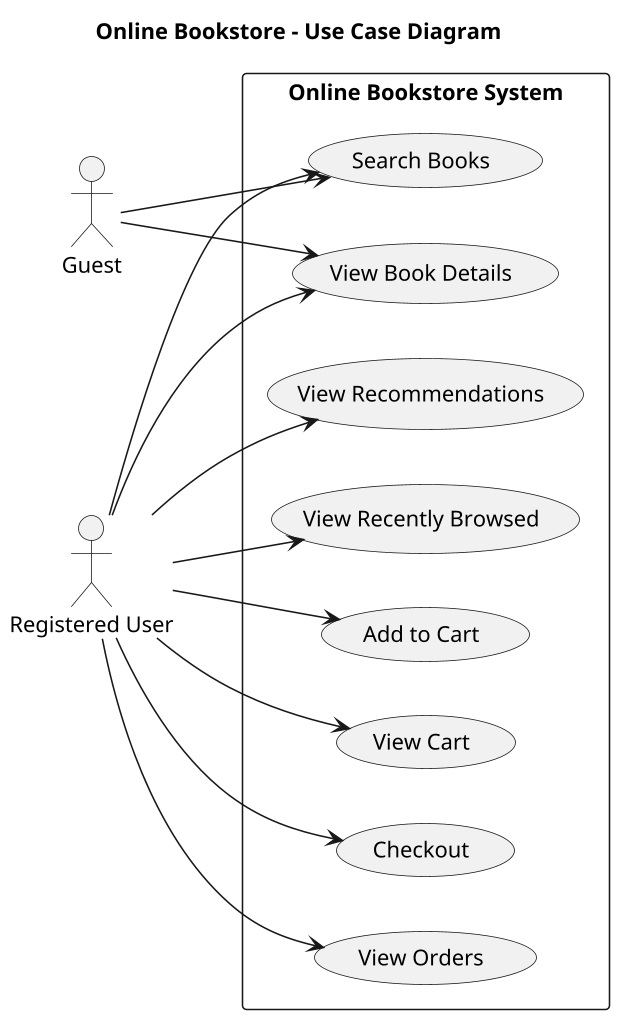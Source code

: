 @startuml
' ---------- Use Case Diagram for Online Bookstore ----------
left to right direction
skinparam shadowing false
skinparam dpi 150

title Online Bookstore - Use Case Diagram

actor "Guest" as Guest
actor "Registered User" as User

rectangle "Online Bookstore System" {
  usecase "Search Books" as UC_Search
  usecase "View Book Details" as UC_Details
  usecase "Add to Cart" as UC_Add
  usecase "View Cart" as UC_ViewCart
  usecase "Checkout" as UC_Checkout
  usecase "View Orders" as UC_ViewOrders
  usecase "View Recommendations" as UC_Recommend
  usecase "View Recently Browsed" as UC_Recent
}

' Relationships
Guest --> UC_Search
Guest --> UC_Details

User --> UC_Search
User --> UC_Details
User --> UC_Add
User --> UC_ViewCart
User --> UC_Checkout
User --> UC_ViewOrders
User --> UC_Recommend
User --> UC_Recent

@enduml
